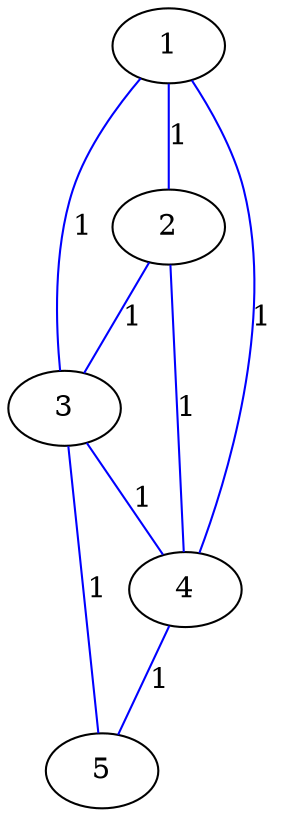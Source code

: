 graph G {
1 [label= "1"];
3 [label= "3"];
2 [label= "2"];
5 [label= "5"];
4 [label= "4"];
1 -- 3 [label="1" color="blue"];
1 -- 2 [label="1" color="blue"];
3 -- 5 [label="1" color="blue"];
3 -- 4 [label="1" color="blue"];
2 -- 3 [label="1" color="blue"];
2 -- 4 [label="1" color="blue"];
4 -- 1 [label="1" color="blue"];
4 -- 5 [label="1" color="blue"];
}